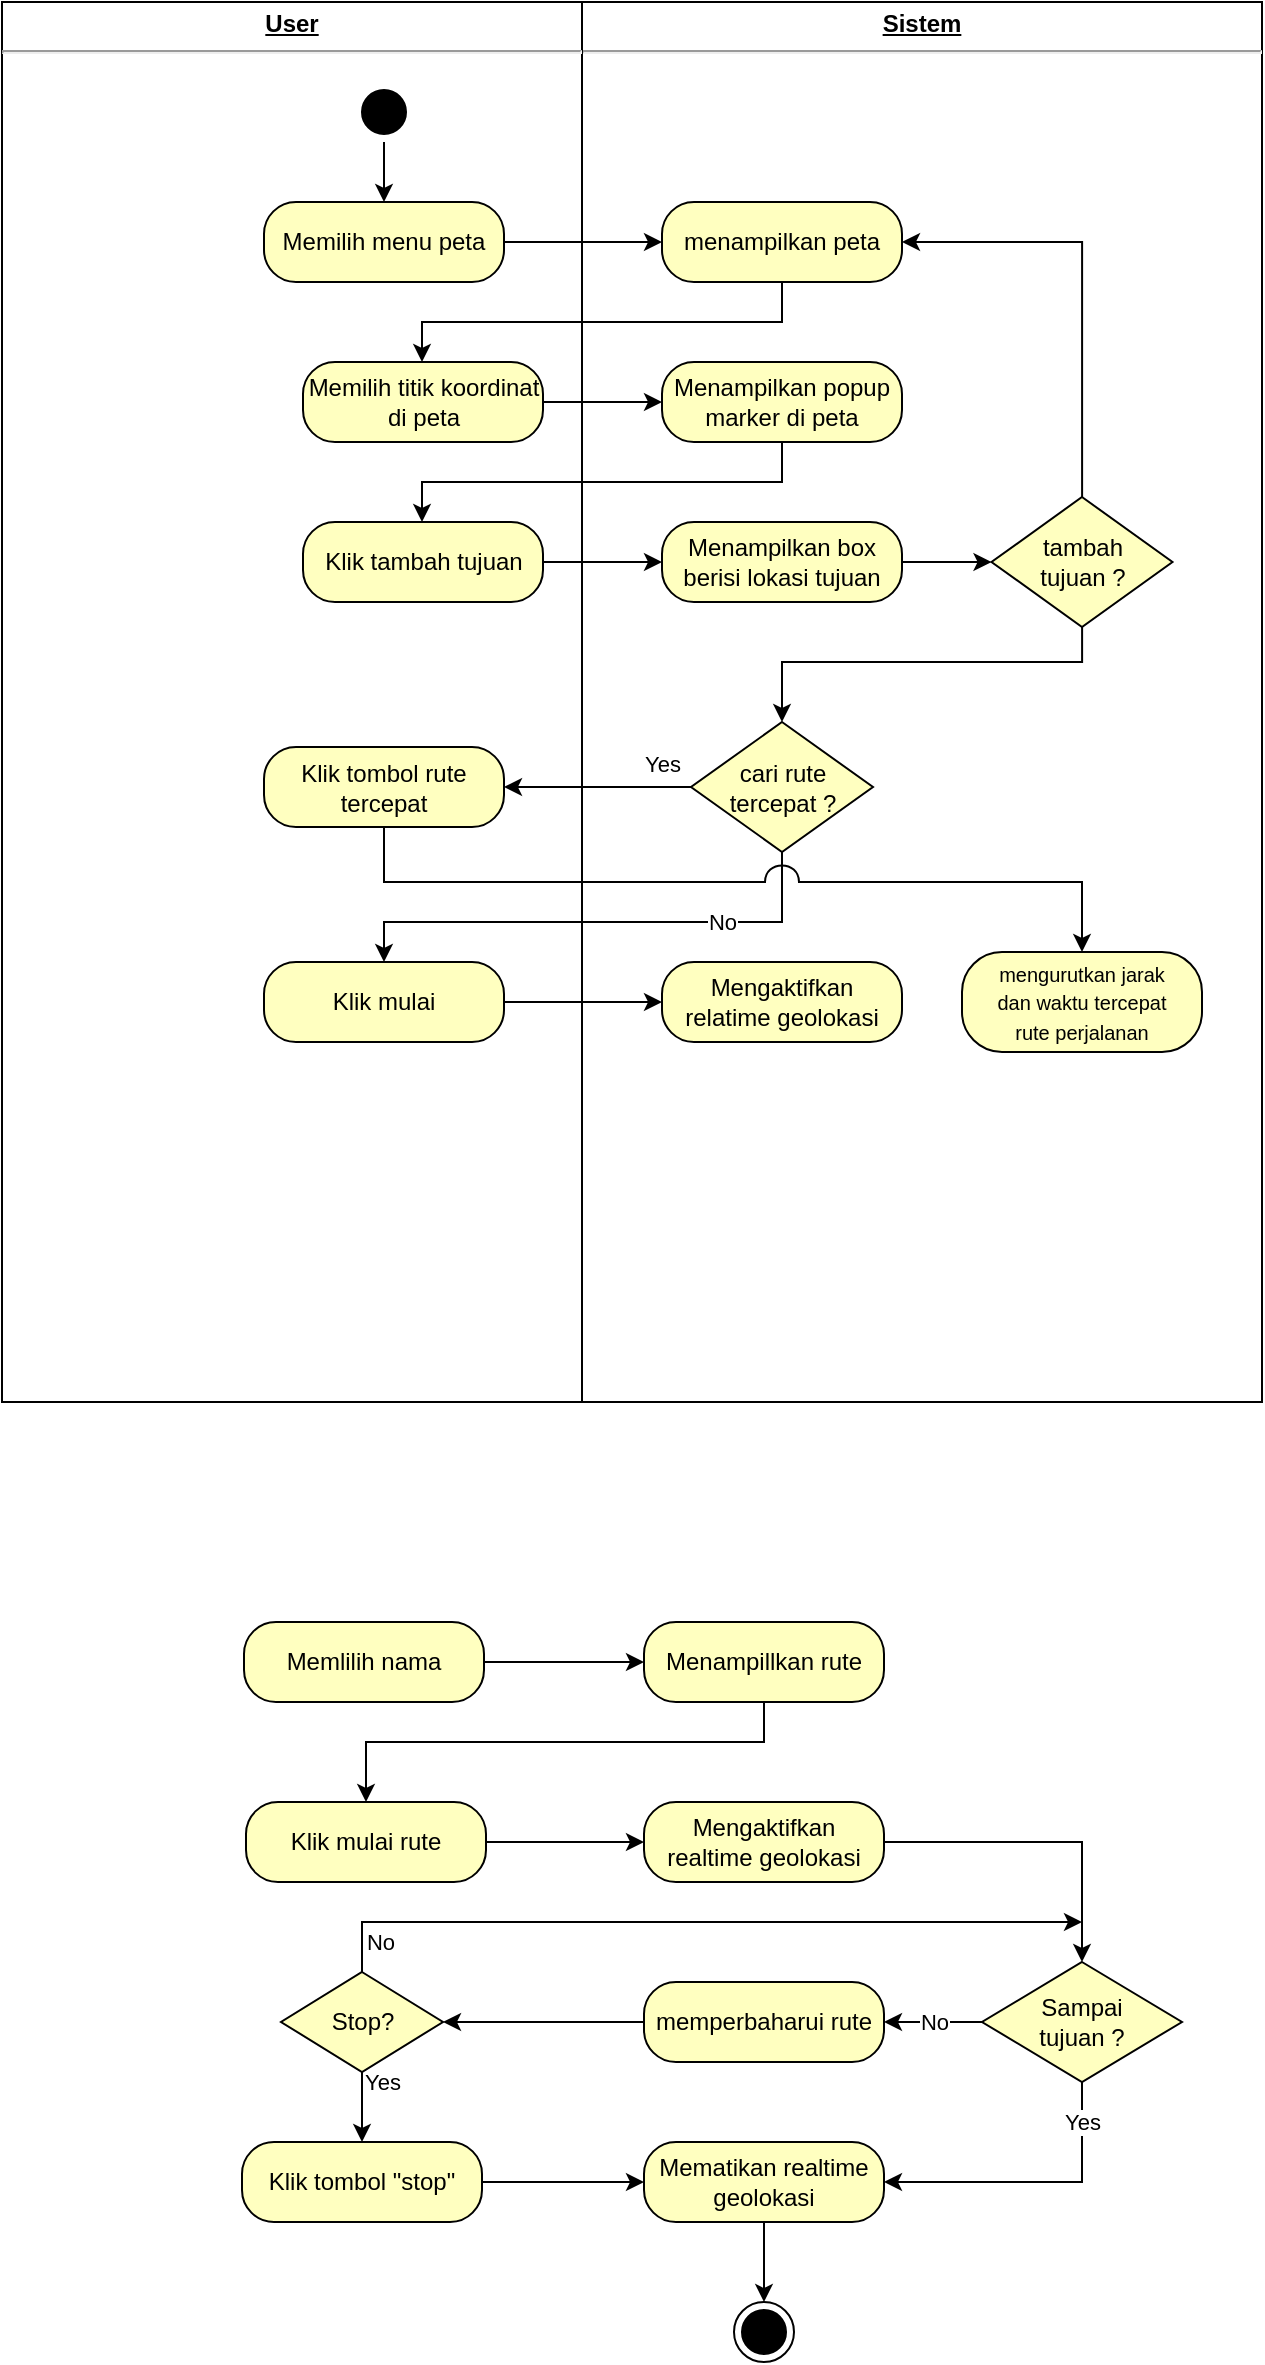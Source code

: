 <mxfile version="21.1.1" type="github">
  <diagram name="Page-1" id="l1FUAgqgtJ3iz-9Q3k8D">
    <mxGraphModel dx="676" dy="355" grid="1" gridSize="10" guides="1" tooltips="1" connect="1" arrows="1" fold="1" page="1" pageScale="1" pageWidth="827" pageHeight="1169" math="0" shadow="0">
      <root>
        <mxCell id="0" />
        <mxCell id="1" parent="0" />
        <mxCell id="kkLH6AYHwWaxbkL67oAp-14" value="&lt;p style=&quot;margin:0px;margin-top:4px;text-align:center;text-decoration:underline;&quot;&gt;&lt;b&gt;Sistem&lt;/b&gt;&lt;/p&gt;&lt;hr&gt;&lt;p style=&quot;margin:0px;margin-left:8px;&quot;&gt;&lt;br&gt;&lt;/p&gt;" style="verticalAlign=top;align=left;overflow=fill;fontSize=12;fontFamily=Helvetica;html=1;whiteSpace=wrap;fillColor=none;" parent="1" vertex="1">
          <mxGeometry x="400" y="150" width="340" height="700" as="geometry" />
        </mxCell>
        <mxCell id="kkLH6AYHwWaxbkL67oAp-10" value="&lt;p style=&quot;margin:0px;margin-top:4px;text-align:center;text-decoration:underline;&quot;&gt;&lt;b&gt;User&lt;/b&gt;&lt;/p&gt;&lt;hr&gt;&lt;p style=&quot;margin:0px;margin-left:8px;&quot;&gt;&lt;br&gt;&lt;/p&gt;" style="verticalAlign=top;align=left;overflow=fill;fontSize=12;fontFamily=Helvetica;html=1;whiteSpace=wrap;fillColor=none;" parent="1" vertex="1">
          <mxGeometry x="110" y="150" width="290" height="700" as="geometry" />
        </mxCell>
        <mxCell id="n0HrE5ZgGTEFs33YqJEb-3" style="edgeStyle=orthogonalEdgeStyle;rounded=0;orthogonalLoop=1;jettySize=auto;html=1;entryX=0.5;entryY=0;entryDx=0;entryDy=0;" parent="1" source="kkLH6AYHwWaxbkL67oAp-1" target="n0HrE5ZgGTEFs33YqJEb-2" edge="1">
          <mxGeometry relative="1" as="geometry" />
        </mxCell>
        <mxCell id="kkLH6AYHwWaxbkL67oAp-1" value="" style="ellipse;html=1;shape=startState;fillColor=#000000;strokeColor=#000000;" parent="1" vertex="1">
          <mxGeometry x="286" y="190" width="30" height="30" as="geometry" />
        </mxCell>
        <mxCell id="kkLH6AYHwWaxbkL67oAp-20" style="edgeStyle=orthogonalEdgeStyle;rounded=0;orthogonalLoop=1;jettySize=auto;html=1;entryX=0;entryY=0.5;entryDx=0;entryDy=0;" parent="1" source="kkLH6AYHwWaxbkL67oAp-11" target="kkLH6AYHwWaxbkL67oAp-18" edge="1">
          <mxGeometry relative="1" as="geometry" />
        </mxCell>
        <mxCell id="kkLH6AYHwWaxbkL67oAp-11" value="Memilih titik koordinat di peta" style="rounded=1;whiteSpace=wrap;html=1;arcSize=40;fontColor=#000000;fillColor=#ffffc0;strokeColor=#000000;" parent="1" vertex="1">
          <mxGeometry x="260.5" y="330" width="120" height="40" as="geometry" />
        </mxCell>
        <mxCell id="o5fa5iSoKm64hKfu8K0z-4" style="edgeStyle=orthogonalEdgeStyle;rounded=0;orthogonalLoop=1;jettySize=auto;html=1;entryX=0.5;entryY=0;entryDx=0;entryDy=0;" parent="1" source="kkLH6AYHwWaxbkL67oAp-18" target="wSL0zIoKX7B91ehxIFlR-1" edge="1">
          <mxGeometry relative="1" as="geometry">
            <Array as="points">
              <mxPoint x="500" y="390" />
              <mxPoint x="320" y="390" />
              <mxPoint x="320" y="410" />
            </Array>
          </mxGeometry>
        </mxCell>
        <mxCell id="kkLH6AYHwWaxbkL67oAp-18" value="Menampilkan popup marker di peta" style="rounded=1;whiteSpace=wrap;html=1;arcSize=40;fontColor=#000000;fillColor=#ffffc0;strokeColor=#000000;" parent="1" vertex="1">
          <mxGeometry x="440" y="330" width="120" height="40" as="geometry" />
        </mxCell>
        <mxCell id="kkLH6AYHwWaxbkL67oAp-41" style="edgeStyle=orthogonalEdgeStyle;rounded=0;orthogonalLoop=1;jettySize=auto;html=1;entryX=0;entryY=0.5;entryDx=0;entryDy=0;" parent="1" source="kkLH6AYHwWaxbkL67oAp-25" target="kkLH6AYHwWaxbkL67oAp-31" edge="1">
          <mxGeometry relative="1" as="geometry" />
        </mxCell>
        <mxCell id="kkLH6AYHwWaxbkL67oAp-25" value="Memlilih nama" style="rounded=1;whiteSpace=wrap;html=1;arcSize=40;fontColor=#000000;fillColor=#ffffc0;strokeColor=#000000;" parent="1" vertex="1">
          <mxGeometry x="231" y="960" width="120" height="40" as="geometry" />
        </mxCell>
        <mxCell id="kkLH6AYHwWaxbkL67oAp-46" style="edgeStyle=orthogonalEdgeStyle;rounded=0;orthogonalLoop=1;jettySize=auto;html=1;entryX=0.5;entryY=0;entryDx=0;entryDy=0;" parent="1" source="kkLH6AYHwWaxbkL67oAp-31" target="kkLH6AYHwWaxbkL67oAp-48" edge="1">
          <mxGeometry relative="1" as="geometry">
            <mxPoint x="491" y="1040" as="targetPoint" />
            <Array as="points">
              <mxPoint x="491" y="1020" />
              <mxPoint x="292" y="1020" />
            </Array>
          </mxGeometry>
        </mxCell>
        <mxCell id="kkLH6AYHwWaxbkL67oAp-31" value="Menampillkan rute" style="rounded=1;whiteSpace=wrap;html=1;arcSize=40;fontColor=#000000;fillColor=#ffffc0;strokeColor=#000000;" parent="1" vertex="1">
          <mxGeometry x="431" y="960" width="120" height="40" as="geometry" />
        </mxCell>
        <mxCell id="dlTLycgg3-vuxWSLKVtO-7" style="edgeStyle=orthogonalEdgeStyle;rounded=0;orthogonalLoop=1;jettySize=auto;html=1;entryX=0;entryY=0.5;entryDx=0;entryDy=0;" parent="1" source="kkLH6AYHwWaxbkL67oAp-48" target="kkLH6AYHwWaxbkL67oAp-49" edge="1">
          <mxGeometry relative="1" as="geometry" />
        </mxCell>
        <mxCell id="kkLH6AYHwWaxbkL67oAp-48" value="Klik mulai rute" style="rounded=1;whiteSpace=wrap;html=1;arcSize=40;fontColor=#000000;fillColor=#ffffc0;strokeColor=#000000;" parent="1" vertex="1">
          <mxGeometry x="232" y="1050" width="120" height="40" as="geometry" />
        </mxCell>
        <mxCell id="n0HrE5ZgGTEFs33YqJEb-16" style="edgeStyle=orthogonalEdgeStyle;rounded=0;orthogonalLoop=1;jettySize=auto;html=1;entryX=0.5;entryY=0;entryDx=0;entryDy=0;" parent="1" source="kkLH6AYHwWaxbkL67oAp-49" target="n0HrE5ZgGTEFs33YqJEb-14" edge="1">
          <mxGeometry relative="1" as="geometry" />
        </mxCell>
        <mxCell id="kkLH6AYHwWaxbkL67oAp-49" value="Mengaktifkan&lt;br&gt;realtime geolokasi" style="rounded=1;whiteSpace=wrap;html=1;arcSize=40;fontColor=#000000;fillColor=#ffffc0;strokeColor=#000000;" parent="1" vertex="1">
          <mxGeometry x="431" y="1050" width="120" height="40" as="geometry" />
        </mxCell>
        <mxCell id="n0HrE5ZgGTEFs33YqJEb-24" style="edgeStyle=orthogonalEdgeStyle;rounded=0;orthogonalLoop=1;jettySize=auto;html=1;entryX=0;entryY=0.5;entryDx=0;entryDy=0;" parent="1" source="kkLH6AYHwWaxbkL67oAp-56" target="dlTLycgg3-vuxWSLKVtO-1" edge="1">
          <mxGeometry relative="1" as="geometry" />
        </mxCell>
        <mxCell id="kkLH6AYHwWaxbkL67oAp-56" value="Klik tombol &quot;stop&quot;" style="rounded=1;whiteSpace=wrap;html=1;arcSize=40;fontColor=#000000;fillColor=#ffffc0;strokeColor=#000000;" parent="1" vertex="1">
          <mxGeometry x="230" y="1220" width="120" height="40" as="geometry" />
        </mxCell>
        <mxCell id="dlTLycgg3-vuxWSLKVtO-5" style="edgeStyle=orthogonalEdgeStyle;rounded=0;orthogonalLoop=1;jettySize=auto;html=1;entryX=0.5;entryY=0;entryDx=0;entryDy=0;" parent="1" source="dlTLycgg3-vuxWSLKVtO-1" target="dlTLycgg3-vuxWSLKVtO-4" edge="1">
          <mxGeometry relative="1" as="geometry" />
        </mxCell>
        <mxCell id="dlTLycgg3-vuxWSLKVtO-1" value="Mematikan realtime geolokasi" style="rounded=1;whiteSpace=wrap;html=1;arcSize=40;fontColor=#000000;fillColor=#ffffc0;strokeColor=#000000;" parent="1" vertex="1">
          <mxGeometry x="431" y="1220" width="120" height="40" as="geometry" />
        </mxCell>
        <mxCell id="dlTLycgg3-vuxWSLKVtO-4" value="" style="ellipse;html=1;shape=endState;fillColor=#000000;strokeColor=#000000;" parent="1" vertex="1">
          <mxGeometry x="476" y="1300" width="30" height="30" as="geometry" />
        </mxCell>
        <mxCell id="n0HrE5ZgGTEFs33YqJEb-6" style="edgeStyle=orthogonalEdgeStyle;rounded=0;orthogonalLoop=1;jettySize=auto;html=1;entryX=0;entryY=0.5;entryDx=0;entryDy=0;" parent="1" source="n0HrE5ZgGTEFs33YqJEb-2" target="n0HrE5ZgGTEFs33YqJEb-5" edge="1">
          <mxGeometry relative="1" as="geometry" />
        </mxCell>
        <mxCell id="n0HrE5ZgGTEFs33YqJEb-2" value="Memilih menu peta" style="rounded=1;whiteSpace=wrap;html=1;arcSize=40;fontColor=#000000;fillColor=#ffffc0;strokeColor=#000000;" parent="1" vertex="1">
          <mxGeometry x="241" y="250" width="120" height="40" as="geometry" />
        </mxCell>
        <mxCell id="n0HrE5ZgGTEFs33YqJEb-7" style="edgeStyle=orthogonalEdgeStyle;rounded=0;orthogonalLoop=1;jettySize=auto;html=1;entryX=0.5;entryY=0;entryDx=0;entryDy=0;" parent="1" source="n0HrE5ZgGTEFs33YqJEb-5" target="kkLH6AYHwWaxbkL67oAp-11" edge="1">
          <mxGeometry relative="1" as="geometry">
            <Array as="points">
              <mxPoint x="500" y="310" />
              <mxPoint x="320" y="310" />
              <mxPoint x="320" y="330" />
            </Array>
          </mxGeometry>
        </mxCell>
        <mxCell id="n0HrE5ZgGTEFs33YqJEb-5" value="menampilkan peta" style="rounded=1;whiteSpace=wrap;html=1;arcSize=40;fontColor=#000000;fillColor=#ffffc0;strokeColor=#000000;" parent="1" vertex="1">
          <mxGeometry x="440" y="250" width="120" height="40" as="geometry" />
        </mxCell>
        <mxCell id="n0HrE5ZgGTEFs33YqJEb-19" value="No" style="edgeStyle=orthogonalEdgeStyle;rounded=0;orthogonalLoop=1;jettySize=auto;html=1;entryX=1;entryY=0.5;entryDx=0;entryDy=0;" parent="1" source="n0HrE5ZgGTEFs33YqJEb-14" target="n0HrE5ZgGTEFs33YqJEb-17" edge="1">
          <mxGeometry relative="1" as="geometry" />
        </mxCell>
        <mxCell id="n0HrE5ZgGTEFs33YqJEb-23" value="Yes" style="edgeStyle=orthogonalEdgeStyle;rounded=0;orthogonalLoop=1;jettySize=auto;html=1;entryX=1;entryY=0.5;entryDx=0;entryDy=0;" parent="1" source="n0HrE5ZgGTEFs33YqJEb-14" target="dlTLycgg3-vuxWSLKVtO-1" edge="1">
          <mxGeometry x="-0.732" relative="1" as="geometry">
            <Array as="points">
              <mxPoint x="650" y="1240" />
            </Array>
            <mxPoint as="offset" />
          </mxGeometry>
        </mxCell>
        <mxCell id="n0HrE5ZgGTEFs33YqJEb-14" value="&lt;font style=&quot;font-size: 12px;&quot;&gt;Sampai &lt;br&gt;tujuan ?&lt;/font&gt;" style="rhombus;whiteSpace=wrap;html=1;fontColor=#000000;fillColor=#ffffc0;strokeColor=#000000;" parent="1" vertex="1">
          <mxGeometry x="600" y="1130" width="100" height="60" as="geometry" />
        </mxCell>
        <mxCell id="n0HrE5ZgGTEFs33YqJEb-20" style="edgeStyle=orthogonalEdgeStyle;rounded=0;orthogonalLoop=1;jettySize=auto;html=1;entryX=1;entryY=0.5;entryDx=0;entryDy=0;" parent="1" source="n0HrE5ZgGTEFs33YqJEb-17" target="n0HrE5ZgGTEFs33YqJEb-18" edge="1">
          <mxGeometry relative="1" as="geometry" />
        </mxCell>
        <mxCell id="n0HrE5ZgGTEFs33YqJEb-17" value="memperbaharui rute" style="rounded=1;whiteSpace=wrap;html=1;arcSize=40;fontColor=#000000;fillColor=#ffffc0;strokeColor=#000000;" parent="1" vertex="1">
          <mxGeometry x="431" y="1140" width="120" height="40" as="geometry" />
        </mxCell>
        <mxCell id="n0HrE5ZgGTEFs33YqJEb-22" value="No" style="edgeStyle=orthogonalEdgeStyle;rounded=0;orthogonalLoop=1;jettySize=auto;html=1;" parent="1" source="n0HrE5ZgGTEFs33YqJEb-18" edge="1">
          <mxGeometry x="-0.922" y="-9" relative="1" as="geometry">
            <mxPoint x="650" y="1110" as="targetPoint" />
            <Array as="points">
              <mxPoint x="290" y="1110" />
            </Array>
            <mxPoint as="offset" />
          </mxGeometry>
        </mxCell>
        <mxCell id="n0HrE5ZgGTEFs33YqJEb-25" value="Yes" style="edgeStyle=orthogonalEdgeStyle;rounded=0;orthogonalLoop=1;jettySize=auto;html=1;entryX=0.5;entryY=0;entryDx=0;entryDy=0;" parent="1" source="n0HrE5ZgGTEFs33YqJEb-18" target="kkLH6AYHwWaxbkL67oAp-56" edge="1">
          <mxGeometry x="-0.778" y="10" relative="1" as="geometry">
            <mxPoint as="offset" />
          </mxGeometry>
        </mxCell>
        <mxCell id="n0HrE5ZgGTEFs33YqJEb-18" value="Stop?" style="rhombus;whiteSpace=wrap;html=1;fontColor=#000000;fillColor=#ffffc0;strokeColor=#000000;" parent="1" vertex="1">
          <mxGeometry x="249.5" y="1135" width="81" height="50" as="geometry" />
        </mxCell>
        <mxCell id="o5fa5iSoKm64hKfu8K0z-8" style="edgeStyle=orthogonalEdgeStyle;rounded=0;orthogonalLoop=1;jettySize=auto;html=1;entryX=0;entryY=0.5;entryDx=0;entryDy=0;" parent="1" source="wSL0zIoKX7B91ehxIFlR-1" target="o5fa5iSoKm64hKfu8K0z-5" edge="1">
          <mxGeometry relative="1" as="geometry" />
        </mxCell>
        <mxCell id="wSL0zIoKX7B91ehxIFlR-1" value="Klik tambah tujuan" style="rounded=1;whiteSpace=wrap;html=1;arcSize=40;fontColor=#000000;fillColor=#ffffc0;strokeColor=#000000;" parent="1" vertex="1">
          <mxGeometry x="260.5" y="410" width="120" height="40" as="geometry" />
        </mxCell>
        <mxCell id="eqXYklgkq6RMjQNZwIUO-4" style="edgeStyle=orthogonalEdgeStyle;rounded=0;orthogonalLoop=1;jettySize=auto;html=1;entryX=0;entryY=0.5;entryDx=0;entryDy=0;" edge="1" parent="1" source="o5fa5iSoKm64hKfu8K0z-5" target="o5fa5iSoKm64hKfu8K0z-7">
          <mxGeometry relative="1" as="geometry" />
        </mxCell>
        <mxCell id="o5fa5iSoKm64hKfu8K0z-5" value="Menampilkan box berisi lokasi tujuan" style="rounded=1;whiteSpace=wrap;html=1;arcSize=40;fontColor=#000000;fillColor=#ffffc0;strokeColor=#000000;" parent="1" vertex="1">
          <mxGeometry x="440" y="410" width="120" height="40" as="geometry" />
        </mxCell>
        <mxCell id="eqXYklgkq6RMjQNZwIUO-3" style="edgeStyle=orthogonalEdgeStyle;rounded=0;orthogonalLoop=1;jettySize=auto;html=1;entryX=1;entryY=0.5;entryDx=0;entryDy=0;" edge="1" parent="1" source="o5fa5iSoKm64hKfu8K0z-7" target="n0HrE5ZgGTEFs33YqJEb-5">
          <mxGeometry relative="1" as="geometry">
            <Array as="points">
              <mxPoint x="650" y="270" />
            </Array>
          </mxGeometry>
        </mxCell>
        <mxCell id="eqXYklgkq6RMjQNZwIUO-5" style="edgeStyle=orthogonalEdgeStyle;rounded=0;orthogonalLoop=1;jettySize=auto;html=1;entryX=0.5;entryY=0;entryDx=0;entryDy=0;" edge="1" parent="1" source="o5fa5iSoKm64hKfu8K0z-7" target="o5fa5iSoKm64hKfu8K0z-13">
          <mxGeometry relative="1" as="geometry">
            <Array as="points">
              <mxPoint x="650" y="480" />
              <mxPoint x="500" y="480" />
            </Array>
          </mxGeometry>
        </mxCell>
        <mxCell id="o5fa5iSoKm64hKfu8K0z-7" value="tambah &lt;br&gt;tujuan ?" style="rhombus;whiteSpace=wrap;html=1;fontColor=#000000;fillColor=#ffffc0;strokeColor=#000000;" parent="1" vertex="1">
          <mxGeometry x="604.75" y="397.5" width="90.5" height="65" as="geometry" />
        </mxCell>
        <mxCell id="eqXYklgkq6RMjQNZwIUO-10" style="edgeStyle=orthogonalEdgeStyle;rounded=0;orthogonalLoop=1;jettySize=auto;html=1;entryX=0;entryY=0.5;entryDx=0;entryDy=0;" edge="1" parent="1" source="o5fa5iSoKm64hKfu8K0z-11" target="eqXYklgkq6RMjQNZwIUO-9">
          <mxGeometry relative="1" as="geometry" />
        </mxCell>
        <mxCell id="o5fa5iSoKm64hKfu8K0z-11" value="Klik mulai" style="rounded=1;whiteSpace=wrap;html=1;arcSize=40;fontColor=#000000;fillColor=#ffffc0;strokeColor=#000000;" parent="1" vertex="1">
          <mxGeometry x="241" y="630" width="120" height="40" as="geometry" />
        </mxCell>
        <mxCell id="eqXYklgkq6RMjQNZwIUO-7" value="Yes" style="edgeStyle=orthogonalEdgeStyle;rounded=0;orthogonalLoop=1;jettySize=auto;html=1;entryX=1;entryY=0.5;entryDx=0;entryDy=0;" edge="1" parent="1" source="o5fa5iSoKm64hKfu8K0z-13" target="eqXYklgkq6RMjQNZwIUO-6">
          <mxGeometry x="-0.69" y="-12" relative="1" as="geometry">
            <mxPoint as="offset" />
          </mxGeometry>
        </mxCell>
        <mxCell id="eqXYklgkq6RMjQNZwIUO-8" value="No" style="edgeStyle=orthogonalEdgeStyle;rounded=0;orthogonalLoop=1;jettySize=auto;html=1;entryX=0.5;entryY=0;entryDx=0;entryDy=0;" edge="1" parent="1" source="o5fa5iSoKm64hKfu8K0z-13" target="o5fa5iSoKm64hKfu8K0z-11">
          <mxGeometry x="-0.488" relative="1" as="geometry">
            <Array as="points">
              <mxPoint x="500" y="610" />
              <mxPoint x="301" y="610" />
            </Array>
            <mxPoint as="offset" />
          </mxGeometry>
        </mxCell>
        <mxCell id="o5fa5iSoKm64hKfu8K0z-13" value="cari rute&lt;br&gt;tercepat ?" style="rhombus;whiteSpace=wrap;html=1;fontColor=#000000;fillColor=#ffffc0;strokeColor=#000000;" parent="1" vertex="1">
          <mxGeometry x="454.5" y="510" width="91" height="65" as="geometry" />
        </mxCell>
        <mxCell id="eqXYklgkq6RMjQNZwIUO-12" style="edgeStyle=orthogonalEdgeStyle;rounded=0;orthogonalLoop=1;jettySize=auto;html=1;entryX=0.5;entryY=0;entryDx=0;entryDy=0;jumpStyle=arc;jumpSize=17;" edge="1" parent="1" source="eqXYklgkq6RMjQNZwIUO-6" target="eqXYklgkq6RMjQNZwIUO-11">
          <mxGeometry relative="1" as="geometry">
            <Array as="points">
              <mxPoint x="301" y="590" />
              <mxPoint x="650" y="590" />
            </Array>
          </mxGeometry>
        </mxCell>
        <mxCell id="eqXYklgkq6RMjQNZwIUO-6" value="Klik tombol rute tercepat" style="rounded=1;whiteSpace=wrap;html=1;arcSize=40;fontColor=#000000;fillColor=#ffffc0;strokeColor=#000000;" vertex="1" parent="1">
          <mxGeometry x="241" y="522.5" width="120" height="40" as="geometry" />
        </mxCell>
        <mxCell id="eqXYklgkq6RMjQNZwIUO-9" value="Mengaktifkan&lt;br&gt;relatime geolokasi" style="rounded=1;whiteSpace=wrap;html=1;arcSize=40;fontColor=#000000;fillColor=#ffffc0;strokeColor=#000000;" vertex="1" parent="1">
          <mxGeometry x="440" y="630" width="120" height="40" as="geometry" />
        </mxCell>
        <mxCell id="eqXYklgkq6RMjQNZwIUO-11" value="&lt;font style=&quot;font-size: 10px;&quot;&gt;mengurutkan jarak &lt;br&gt;dan waktu tercepat &lt;br&gt;rute perjalanan&lt;/font&gt;" style="rounded=1;whiteSpace=wrap;html=1;arcSize=40;fontColor=#000000;fillColor=#ffffc0;strokeColor=#000000;" vertex="1" parent="1">
          <mxGeometry x="590" y="625" width="120" height="50" as="geometry" />
        </mxCell>
      </root>
    </mxGraphModel>
  </diagram>
</mxfile>
